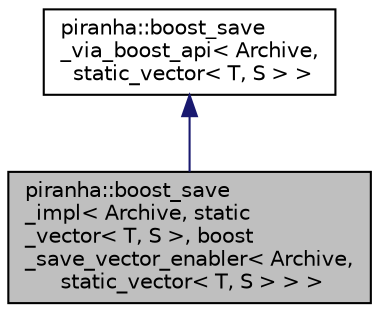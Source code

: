 digraph "piranha::boost_save_impl&lt; Archive, static_vector&lt; T, S &gt;, boost_save_vector_enabler&lt; Archive, static_vector&lt; T, S &gt; &gt; &gt;"
{
  edge [fontname="Helvetica",fontsize="10",labelfontname="Helvetica",labelfontsize="10"];
  node [fontname="Helvetica",fontsize="10",shape=record];
  Node0 [label="piranha::boost_save\l_impl\< Archive, static\l_vector\< T, S \>, boost\l_save_vector_enabler\< Archive,\l static_vector\< T, S \> \> \>",height=0.2,width=0.4,color="black", fillcolor="grey75", style="filled", fontcolor="black"];
  Node1 -> Node0 [dir="back",color="midnightblue",fontsize="10",style="solid",fontname="Helvetica"];
  Node1 [label="piranha::boost_save\l_via_boost_api\< Archive,\l static_vector\< T, S \> \>",height=0.2,width=0.4,color="black", fillcolor="white", style="filled",URL="$structpiranha_1_1boost__save__via__boost__api.html"];
}
